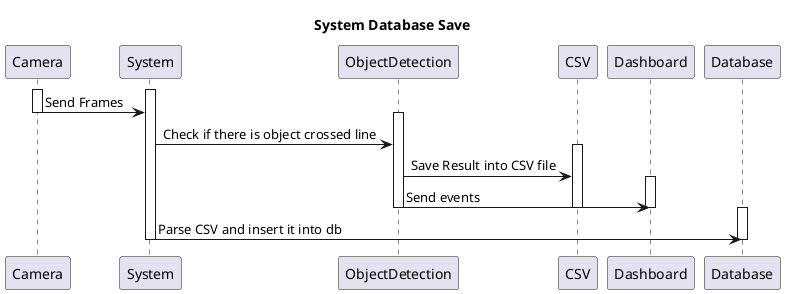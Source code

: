 @startuml
title System Database Save

activate Camera
activate System

Camera -> System: Send Frames
deactivate Camera
activate ObjectDetection

System -> ObjectDetection: Check if there is object crossed line

activate CSV

ObjectDetection -> CSV : Save Result into CSV file
activate Dashboard
ObjectDetection -> Dashboard : Send events
deactivate Dashboard

deactivate CSV

deactivate ObjectDetection

activate Database

System  -> Database : Parse CSV and insert it into db
deactivate  Database
deactivate System



@enduml